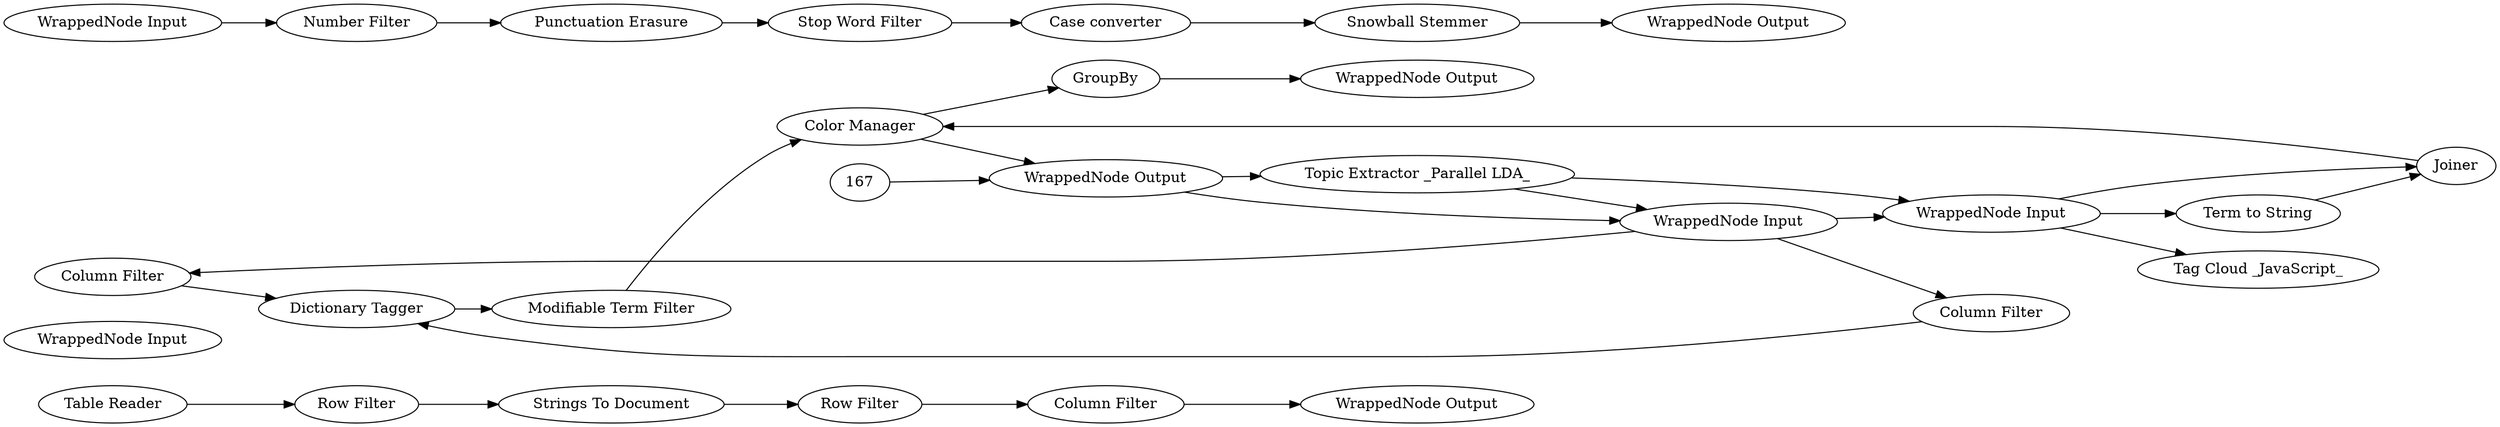 digraph {
	20 [label="Row Filter"]
	128 [label="Column Filter"]
	163 [label="Row Filter"]
	164 [label="WrappedNode Input"]
	165 [label="WrappedNode Output"]
	166 [label="Strings To Document"]
	175 [label="Table Reader"]
	300 [label="Column Filter"]
	301 [label="Column Filter"]
	328 [label="Modifiable Term Filter"]
	745 [label=GroupBy]
	748 [label="WrappedNode Input"]
	749 [label="WrappedNode Output"]
	750 [label="Dictionary Tagger"]
	751 [label="Bag Of Words Creator"]
	751 [label="Color Manager"]
	752 [label="Term to String"]
	754 [label="WrappedNode Input"]
	755 [label="WrappedNode Output"]
	756 [label=Joiner]
	112 [label="Case converter"]
	113 [label="Snowball Stemmer"]
	115 [label="Punctuation Erasure"]
	116 [label="Number Filter"]
	117 [label="WrappedNode Input"]
	118 [label="WrappedNode Output"]
	119 [label="Stop Word Filter"]
	757 [label="Topic Extractor _Parallel LDA_"]
	758 [label="Tag Cloud _JavaScript_"]
	20 -> 166
	128 -> 165
	163 -> 128
	166 -> 163
	175 -> 20
	300 -> 750
	301 -> 750
	328 -> 751
	745 -> 749
	748 -> 300
	748 -> 301
	750 -> 328
	751 -> 745
	751 -> 755
	752 -> 756
	754 -> 752
	754 -> 756
	756 -> 751
	112 -> 113
	113 -> 118
	115 -> 119
	116 -> 115
	117 -> 116
	119 -> 112
	167 -> 755
	748 -> 754
	754 -> 758
	755 -> 757
	755 -> 748
	757 -> 754
	757 -> 748
	rankdir=LR
}
